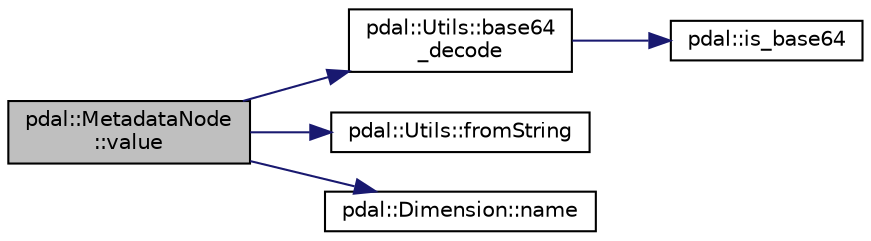 digraph "pdal::MetadataNode::value"
{
  edge [fontname="Helvetica",fontsize="10",labelfontname="Helvetica",labelfontsize="10"];
  node [fontname="Helvetica",fontsize="10",shape=record];
  rankdir="LR";
  Node1 [label="pdal::MetadataNode\l::value",height=0.2,width=0.4,color="black", fillcolor="grey75", style="filled", fontcolor="black"];
  Node1 -> Node2 [color="midnightblue",fontsize="10",style="solid",fontname="Helvetica"];
  Node2 [label="pdal::Utils::base64\l_decode",height=0.2,width=0.4,color="black", fillcolor="white", style="filled",URL="$namespacepdal_1_1Utils.html#aab74b31905c5d41eaca70a73675bf407"];
  Node2 -> Node3 [color="midnightblue",fontsize="10",style="solid",fontname="Helvetica"];
  Node3 [label="pdal::is_base64",height=0.2,width=0.4,color="black", fillcolor="white", style="filled",URL="$namespacepdal.html#a4d7dbf8f97121c52d3b891ad9e944094"];
  Node1 -> Node4 [color="midnightblue",fontsize="10",style="solid",fontname="Helvetica"];
  Node4 [label="pdal::Utils::fromString",height=0.2,width=0.4,color="black", fillcolor="white", style="filled",URL="$namespacepdal_1_1Utils.html#ab93520363c4224f135097c2829b4420c"];
  Node1 -> Node5 [color="midnightblue",fontsize="10",style="solid",fontname="Helvetica"];
  Node5 [label="pdal::Dimension::name",height=0.2,width=0.4,color="black", fillcolor="white", style="filled",URL="$namespacepdal_1_1Dimension.html#af3176b0b7e6b4be000317846cf7c2718"];
}
